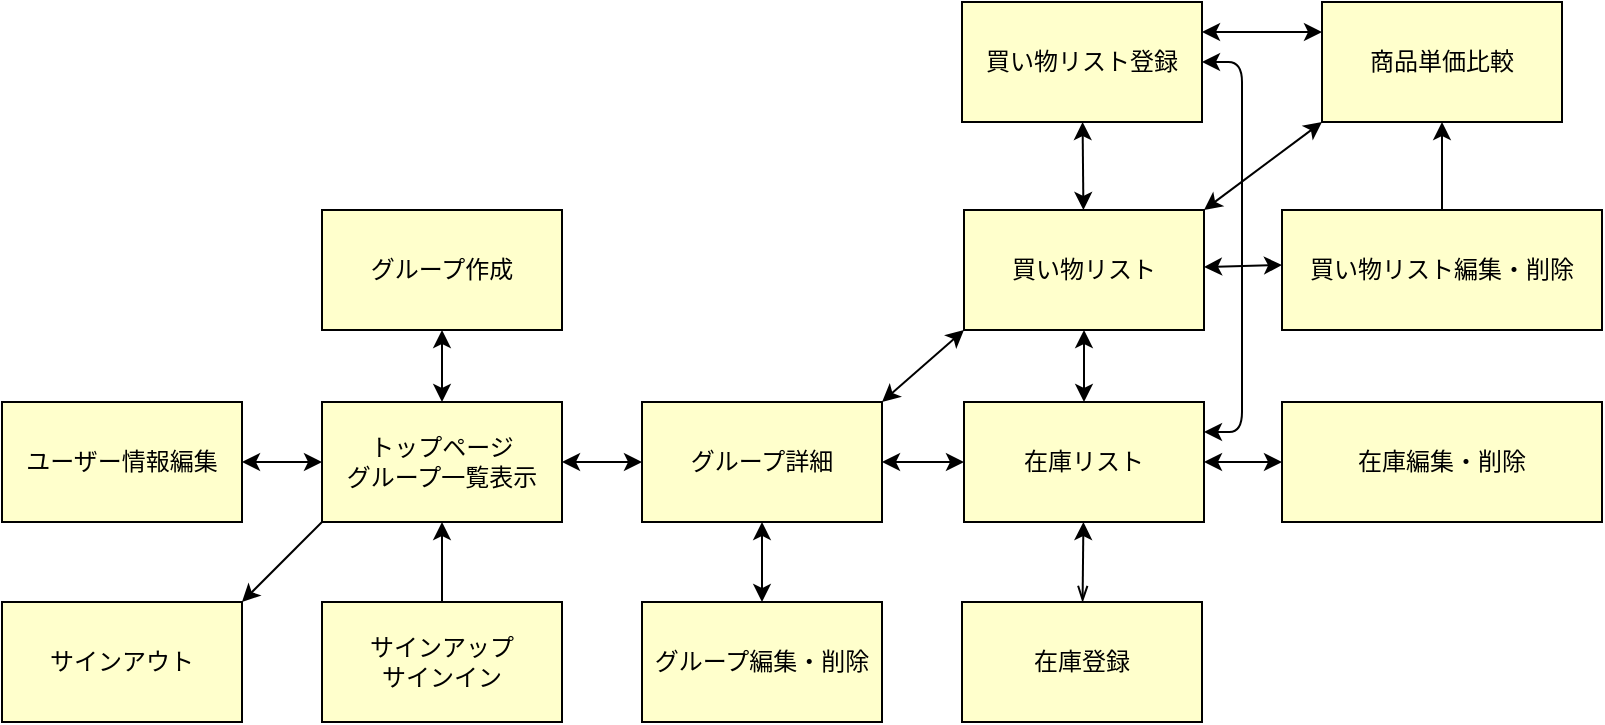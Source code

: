 <mxfile>
    <diagram id="vt-WfpxwXXVlX5vNvDwW" name="ページ1">
        <mxGraphModel dx="772" dy="362" grid="1" gridSize="10" guides="1" tooltips="1" connect="1" arrows="1" fold="1" page="1" pageScale="1" pageWidth="1169" pageHeight="827" background="#ffffff" math="0" shadow="0">
            <root>
                <mxCell id="0"/>
                <mxCell id="1" parent="0"/>
                <mxCell id="9" style="edgeStyle=none;html=1;exitX=0;exitY=1;exitDx=0;exitDy=0;entryX=1;entryY=0;entryDx=0;entryDy=0;startArrow=none;startFill=0;endArrow=classic;endFill=1;strokeColor=#000000;fillColor=#FFFFCC;" parent="1" source="2" target="3" edge="1">
                    <mxGeometry relative="1" as="geometry"/>
                </mxCell>
                <mxCell id="11" value="" style="edgeStyle=none;html=1;startArrow=classic;startFill=1;endArrow=classic;endFill=1;strokeColor=#000000;fillColor=#FFFFCC;" parent="1" source="2" target="10" edge="1">
                    <mxGeometry relative="1" as="geometry"/>
                </mxCell>
                <mxCell id="26" value="" style="edgeStyle=none;html=1;startArrow=classic;startFill=1;endArrow=classic;endFill=1;strokeColor=#000000;fillColor=#FFFFCC;" parent="1" source="2" target="25" edge="1">
                    <mxGeometry relative="1" as="geometry"/>
                </mxCell>
                <mxCell id="2" value="トップページ&lt;br&gt;グループ一覧表示" style="rounded=0;whiteSpace=wrap;html=1;strokeColor=#000000;fillColor=#FFFFCC;labelBackgroundColor=none;fontColor=#000000;" parent="1" vertex="1">
                    <mxGeometry x="360" y="480" width="120" height="60" as="geometry"/>
                </mxCell>
                <mxCell id="3" value="サインアウト" style="rounded=0;whiteSpace=wrap;html=1;strokeColor=#000000;fillColor=#FFFFCC;labelBackgroundColor=none;fontColor=#000000;" parent="1" vertex="1">
                    <mxGeometry x="200" y="580" width="120" height="60" as="geometry"/>
                </mxCell>
                <mxCell id="8" value="" style="edgeStyle=none;html=1;startArrow=none;startFill=0;endArrow=classic;endFill=1;strokeColor=#000000;fillColor=#FFFFCC;" parent="1" source="4" target="2" edge="1">
                    <mxGeometry relative="1" as="geometry"/>
                </mxCell>
                <mxCell id="4" value="サインアップ&lt;br&gt;サインイン" style="rounded=0;whiteSpace=wrap;html=1;strokeColor=#000000;fillColor=#FFFFCC;labelBackgroundColor=none;fontColor=#000000;" parent="1" vertex="1">
                    <mxGeometry x="360" y="580" width="120" height="60" as="geometry"/>
                </mxCell>
                <mxCell id="13" value="" style="edgeStyle=none;html=1;startArrow=classic;startFill=1;endArrow=classic;endFill=1;strokeColor=#000000;fillColor=#FFFFCC;" parent="1" source="10" target="12" edge="1">
                    <mxGeometry relative="1" as="geometry"/>
                </mxCell>
                <mxCell id="21" style="edgeStyle=none;html=1;exitX=1;exitY=0;exitDx=0;exitDy=0;startArrow=classic;startFill=1;endArrow=classic;endFill=1;entryX=0;entryY=1;entryDx=0;entryDy=0;strokeColor=#000000;fillColor=#FFFFCC;" parent="1" source="10" target="19" edge="1">
                    <mxGeometry relative="1" as="geometry">
                        <mxPoint x="680" y="420" as="targetPoint"/>
                    </mxGeometry>
                </mxCell>
                <mxCell id="29" value="" style="edgeStyle=none;html=1;startArrow=classic;startFill=1;endArrow=classic;endFill=1;strokeColor=#000000;fillColor=#FFFFCC;" parent="1" source="10" target="28" edge="1">
                    <mxGeometry relative="1" as="geometry"/>
                </mxCell>
                <mxCell id="10" value="グループ詳細" style="rounded=0;whiteSpace=wrap;html=1;align=center;spacingLeft=0;strokeColor=#000000;fillColor=#FFFFCC;fontColor=#000000;" parent="1" vertex="1">
                    <mxGeometry x="520" y="480" width="120" height="60" as="geometry"/>
                </mxCell>
                <mxCell id="15" value="" style="edgeStyle=none;html=1;startArrow=classic;startFill=1;endArrow=classic;endFill=1;strokeColor=#000000;fillColor=#FFFFCC;" parent="1" source="12" edge="1">
                    <mxGeometry relative="1" as="geometry">
                        <mxPoint x="840" y="510" as="targetPoint"/>
                    </mxGeometry>
                </mxCell>
                <mxCell id="20" value="" style="edgeStyle=none;html=1;startArrow=classic;startFill=1;endArrow=classic;endFill=1;strokeColor=#000000;fillColor=#FFFFCC;" parent="1" source="12" target="19" edge="1">
                    <mxGeometry relative="1" as="geometry"/>
                </mxCell>
                <mxCell id="51" style="edgeStyle=orthogonalEdgeStyle;html=1;exitX=1;exitY=0.25;exitDx=0;exitDy=0;startArrow=classic;startFill=1;endArrow=classic;endFill=1;entryX=1;entryY=0.5;entryDx=0;entryDy=0;strokeColor=#000000;fillColor=#FFFFCC;" parent="1" source="12" target="34" edge="1">
                    <mxGeometry relative="1" as="geometry">
                        <mxPoint x="820" y="320" as="targetPoint"/>
                        <Array as="points">
                            <mxPoint x="820" y="495"/>
                            <mxPoint x="820" y="310"/>
                        </Array>
                    </mxGeometry>
                </mxCell>
                <mxCell id="12" value="在庫リスト" style="rounded=0;whiteSpace=wrap;html=1;strokeColor=#000000;fillColor=#FFFFCC;fontColor=#000000;" parent="1" vertex="1">
                    <mxGeometry x="681" y="480" width="120" height="60" as="geometry"/>
                </mxCell>
                <mxCell id="18" value="" style="edgeStyle=none;html=1;startArrow=openThin;startFill=0;endArrow=classic;endFill=1;strokeColor=#000000;fillColor=#FFFFCC;" parent="1" source="16" target="12" edge="1">
                    <mxGeometry relative="1" as="geometry"/>
                </mxCell>
                <mxCell id="16" value="在庫登録" style="rounded=0;whiteSpace=wrap;html=1;strokeColor=#000000;fillColor=#FFFFCC;fontColor=#000000;" parent="1" vertex="1">
                    <mxGeometry x="680" y="580" width="120" height="60" as="geometry"/>
                </mxCell>
                <mxCell id="24" value="" style="edgeStyle=none;html=1;startArrow=classic;startFill=1;endArrow=classic;endFill=1;strokeColor=#000000;fillColor=#FFFFCC;" parent="1" source="19" edge="1">
                    <mxGeometry relative="1" as="geometry">
                        <mxPoint x="840" y="411.509" as="targetPoint"/>
                    </mxGeometry>
                </mxCell>
                <mxCell id="55" style="html=1;exitX=1;exitY=0;exitDx=0;exitDy=0;entryX=0;entryY=1;entryDx=0;entryDy=0;startArrow=classic;startFill=1;endArrow=classic;endFill=1;strokeColor=#000000;fillColor=#FFFFCC;" parent="1" source="19" target="52" edge="1">
                    <mxGeometry relative="1" as="geometry"/>
                </mxCell>
                <mxCell id="35" value="" style="edgeStyle=none;html=1;startArrow=classic;startFill=1;endArrow=classic;endFill=1;strokeColor=#000000;fillColor=#FFFFCC;" parent="1" source="19" target="34" edge="1">
                    <mxGeometry relative="1" as="geometry"/>
                </mxCell>
                <mxCell id="19" value="買い物リスト" style="rounded=0;whiteSpace=wrap;html=1;strokeColor=#000000;fillColor=#FFFFCC;fontColor=#000000;" parent="1" vertex="1">
                    <mxGeometry x="681" y="384" width="120" height="60" as="geometry"/>
                </mxCell>
                <mxCell id="41" value="" style="edgeStyle=none;html=1;startArrow=classic;startFill=1;endArrow=classic;endFill=1;strokeColor=#000000;fillColor=#FFFFCC;" parent="1" source="27" target="2" edge="1">
                    <mxGeometry relative="1" as="geometry"/>
                </mxCell>
                <mxCell id="27" value="&lt;font color=&quot;#000000&quot;&gt;グループ作成&lt;/font&gt;" style="rounded=0;whiteSpace=wrap;html=1;strokeColor=#000000;fillColor=#FFFFCC;" parent="1" vertex="1">
                    <mxGeometry x="360" y="384" width="120" height="60" as="geometry"/>
                </mxCell>
                <mxCell id="28" value="グループ編集・削除" style="rounded=0;whiteSpace=wrap;html=1;strokeColor=#000000;fillColor=#FFFFCC;fontColor=#000000;" parent="1" vertex="1">
                    <mxGeometry x="520" y="580" width="120" height="60" as="geometry"/>
                </mxCell>
                <mxCell id="30" value="在庫編集・削除" style="rounded=0;whiteSpace=wrap;html=1;strokeColor=#000000;fillColor=#FFFFCC;fontColor=#000000;" parent="1" vertex="1">
                    <mxGeometry x="840" y="480" width="160" height="60" as="geometry"/>
                </mxCell>
                <mxCell id="54" style="edgeStyle=orthogonalEdgeStyle;html=1;exitX=1;exitY=0.25;exitDx=0;exitDy=0;entryX=0;entryY=0.25;entryDx=0;entryDy=0;startArrow=classic;startFill=1;endArrow=classic;endFill=1;strokeColor=#000000;fillColor=#FFFFCC;" parent="1" source="34" target="52" edge="1">
                    <mxGeometry relative="1" as="geometry"/>
                </mxCell>
                <mxCell id="34" value="買い物リスト登録" style="rounded=0;whiteSpace=wrap;html=1;strokeColor=#000000;fillColor=#FFFFCC;fontColor=#000000;" parent="1" vertex="1">
                    <mxGeometry x="680" y="280" width="120" height="60" as="geometry"/>
                </mxCell>
                <mxCell id="36" value="買い物リスト編集・削除" style="rounded=0;whiteSpace=wrap;html=1;strokeColor=#000000;fillColor=#FFFFCC;fontColor=#000000;" parent="1" vertex="1">
                    <mxGeometry x="840" y="384" width="160" height="60" as="geometry"/>
                </mxCell>
                <mxCell id="53" style="edgeStyle=orthogonalEdgeStyle;html=1;exitX=0.5;exitY=0;exitDx=0;exitDy=0;startArrow=none;startFill=0;endArrow=classic;endFill=1;entryX=0.5;entryY=1;entryDx=0;entryDy=0;strokeColor=#000000;fillColor=#FFFFCC;" parent="1" source="36" target="52" edge="1">
                    <mxGeometry relative="1" as="geometry">
                        <mxPoint x="920" y="380" as="sourcePoint"/>
                    </mxGeometry>
                </mxCell>
                <mxCell id="52" value="商品単価比較" style="rounded=0;whiteSpace=wrap;html=1;strokeColor=#000000;fillColor=#FFFFCC;fontColor=#000000;" parent="1" vertex="1">
                    <mxGeometry x="860" y="280" width="120" height="60" as="geometry"/>
                </mxCell>
                <mxCell id="25" value="ユーザー情報編集" style="rounded=0;whiteSpace=wrap;html=1;strokeColor=#000000;fillColor=#FFFFCC;labelBackgroundColor=none;fontColor=#000000;" parent="1" vertex="1">
                    <mxGeometry x="200" y="480" width="120" height="60" as="geometry"/>
                </mxCell>
            </root>
        </mxGraphModel>
    </diagram>
</mxfile>
